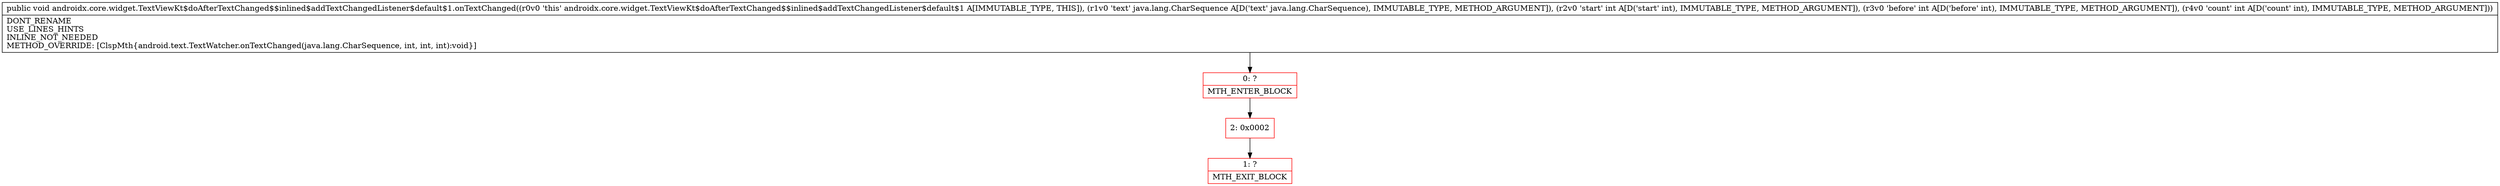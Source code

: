 digraph "CFG forandroidx.core.widget.TextViewKt$doAfterTextChanged$$inlined$addTextChangedListener$default$1.onTextChanged(Ljava\/lang\/CharSequence;III)V" {
subgraph cluster_Region_12232432 {
label = "R(0)";
node [shape=record,color=blue];
}
Node_0 [shape=record,color=red,label="{0\:\ ?|MTH_ENTER_BLOCK\l}"];
Node_2 [shape=record,color=red,label="{2\:\ 0x0002}"];
Node_1 [shape=record,color=red,label="{1\:\ ?|MTH_EXIT_BLOCK\l}"];
MethodNode[shape=record,label="{public void androidx.core.widget.TextViewKt$doAfterTextChanged$$inlined$addTextChangedListener$default$1.onTextChanged((r0v0 'this' androidx.core.widget.TextViewKt$doAfterTextChanged$$inlined$addTextChangedListener$default$1 A[IMMUTABLE_TYPE, THIS]), (r1v0 'text' java.lang.CharSequence A[D('text' java.lang.CharSequence), IMMUTABLE_TYPE, METHOD_ARGUMENT]), (r2v0 'start' int A[D('start' int), IMMUTABLE_TYPE, METHOD_ARGUMENT]), (r3v0 'before' int A[D('before' int), IMMUTABLE_TYPE, METHOD_ARGUMENT]), (r4v0 'count' int A[D('count' int), IMMUTABLE_TYPE, METHOD_ARGUMENT]))  | DONT_RENAME\lUSE_LINES_HINTS\lINLINE_NOT_NEEDED\lMETHOD_OVERRIDE: [ClspMth\{android.text.TextWatcher.onTextChanged(java.lang.CharSequence, int, int, int):void\}]\l}"];
MethodNode -> Node_0;Node_0 -> Node_2;
Node_2 -> Node_1;
}

